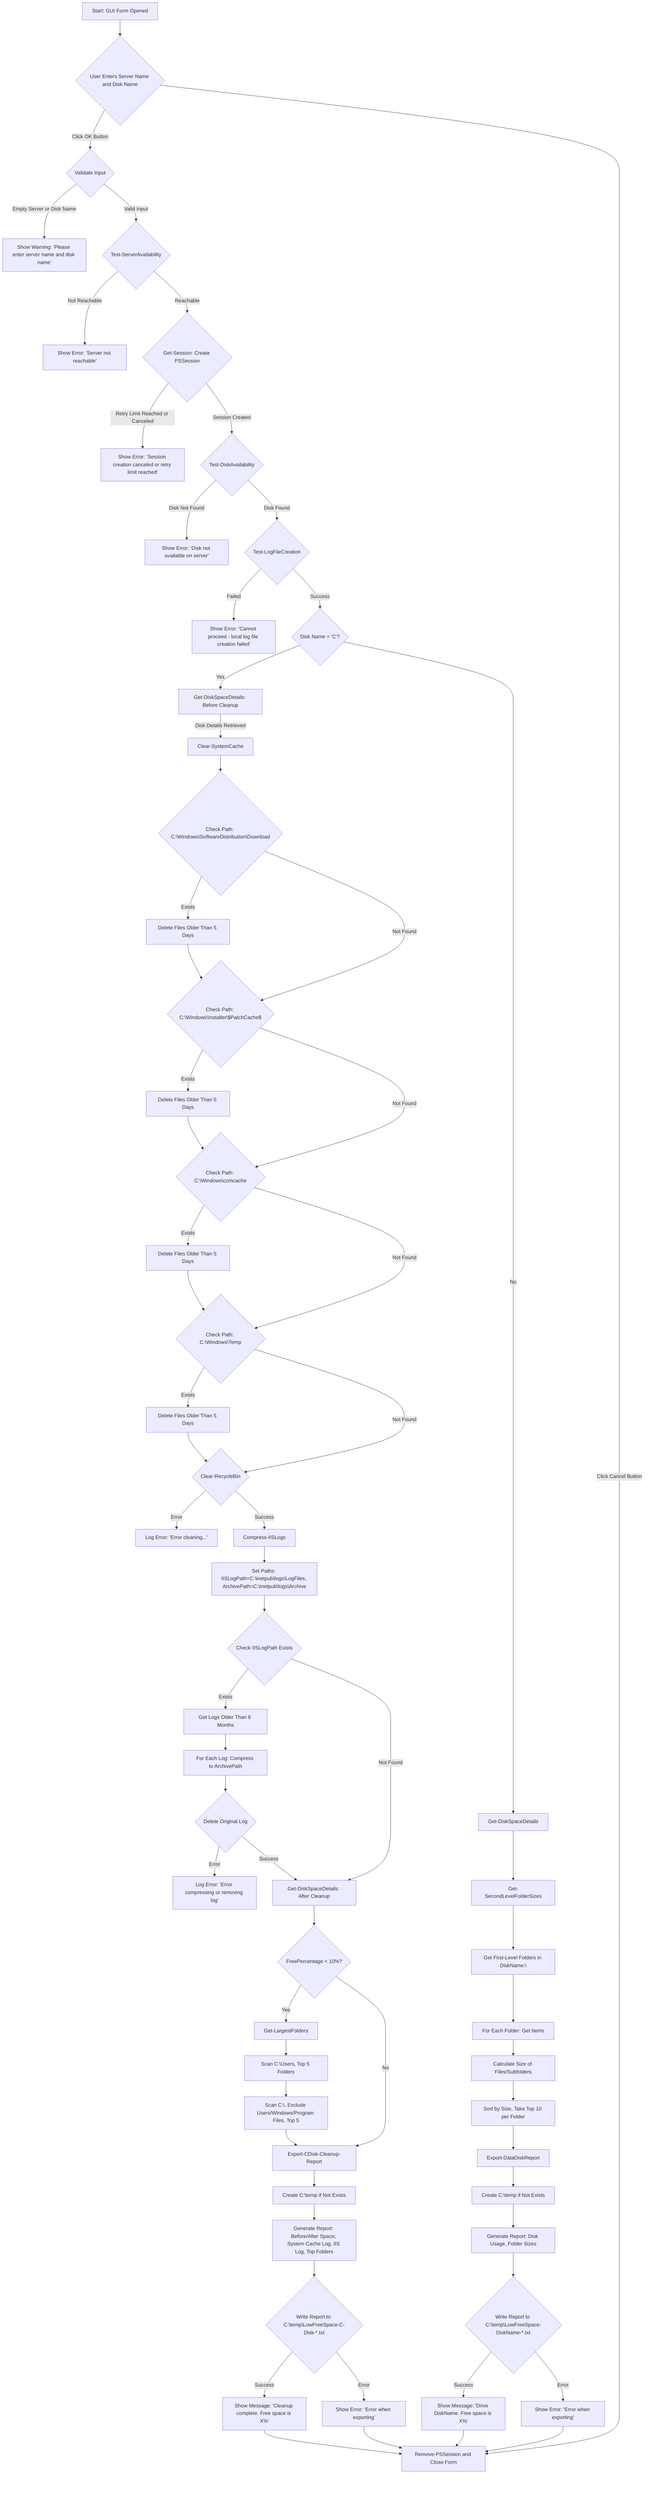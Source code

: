 graph TD
    A[Start: GUI Form Opened] --> B{User Enters Server Name and Disk Name}
    B --> |Click OK Button| D{Validate Input}
    D -->|Empty Server or Disk Name| E[Show Warning: 'Please enter server name and disk name']
    D -->|Valid Input| F{Test-ServerAvailability}
    F -->|Not Reachable| G[Show Error: 'Server not reachable']
    F -->|Reachable| H{Get-Session: Create PSSession}
    H -->|Retry Limit Reached or Canceled| I[Show Error: 'Session creation canceled or retry limit reached']
    H -->|Session Created| J{Test-DiskAvailability}
    J -->|Disk Not Found| K[Show Error: 'Disk not available on server']
    J -->|Disk Found| L{Test-LogFileCreation}
    L -->|Failed| M[Show Error: 'Cannot proceed - local log file creation failed']
    L -->|Success| N{Disk Name = 'C'?}

    %% C: Drive Cleanup Path
    N -->|Yes| O[Get-DiskSpaceDetails: Before Cleanup]
    O -->|Disk Details Retrieved| Q[Clear-SystemCache]
    Q --> Q1{Check Path: C:\Windows\SoftwareDistribution\Download}
    Q1 -->|Exists| Q2[Delete Files Older Than 5 Days]
    Q2 --> Q3{Check Path: C:\Windows\Installer\$PatchCache$}
    Q3 -->|Exists| Q4[Delete Files Older Than 5 Days]
    Q4 --> Q5{Check Path: C:\Windows\ccmcache}
    Q5 -->|Exists| Q6[Delete Files Older Than 5 Days]
    Q6 --> Q7{Check Path: C:\Windows\Temp}
    Q7 -->|Exists| Q8[Delete Files Older Than 5 Days]
    Q8 --> Q9{Clear-RecycleBin}
    Q9 -->|Error| Q10[Log Error: 'Error cleaning...']
    Q9 -->|Success| S[Compress-IISLogs]
    Q1 -->|Not Found| Q3
    Q3 -->|Not Found| Q5
    Q5 -->|Not Found| Q7
    Q7 -->|Not Found| Q9

    S --> S1[Set Paths: IISLogPath=C:\inetpub\logs\LogFiles, ArchivePath=C:\inetpub\logs\Archive]
    S1 --> S2{Check IISLogPath Exists}
    S2 -->|Exists| S3[Get Logs Older Than 6 Months]
    S3 --> S4[For Each Log: Compress to ArchivePath]
    S4 --> S5{Delete Original Log}
    S5 -->|Error| S6[Log Error: 'Error compressing or removing log']
    S5 -->|Success| T[Get-DiskSpaceDetails: After Cleanup]
    S2 -->|Not Found| T

    T --> U{FreePercentage < 10%?}
    U -->|Yes| W[Get-LargestFolders]
    W --> W1[Scan C:\Users, Top 5 Folders]
    W1 --> W2[Scan C:\, Exclude Users/Windows/Program Files, Top 5]
    W2 --> X[Export-CDisk-Cleanup-Report]
    U -->|No| X
    X --> X1[Create C:\temp if Not Exists]
    X1 --> X2[Generate Report: Before/After Space, System Cache Log, IIS Log, Top Folders]
    X2 --> X3{Write Report to C:\temp\LowFreeSpace-C-Disk-*.txt}
    X3 -->|Success| Y[Show Message: 'Cleanup complete. Free space is X%']
    X3 -->|Error| Y1[Show Error: 'Error when exporting']

    %% Non-C: Drive Analysis Path
    N -->|No| AA[Get-DiskSpaceDetails]
    AA --> AB[Get-SecondLevelFolderSizes]
    AB --> AB1[Get First-Level Folders in DiskName:\]
    AB1 --> AB2[For Each Folder: Get Items]
    AB2 --> AB3[Calculate Size of Files/Subfolders]
    AB3 --> AB4[Sort by Size, Take Top 10 per Folder]
    AB4 --> AC[Export-DataDiskReport]
    AC --> AC1[Create C:\temp if Not Exists]
    AC1 --> AC2[Generate Report: Disk Usage, Folder Sizes]
    AC2 --> AC3{Write Report to C:\temp\LowFreeSpace-DiskName-*.txt}
    AC3 -->|Success| AD[Show Message: 'Drive DiskName. Free space is X%']
    AC3 -->|Error| AD1[Show Error: 'Error when exporting']

    %% Cleanup and Exit
    Y --> AE[Remove-PSSession and Close Form]
    AD --> AE
    Y1 --> AE
    AD1 --> AE
    B --> |Click Cancel Button| AE